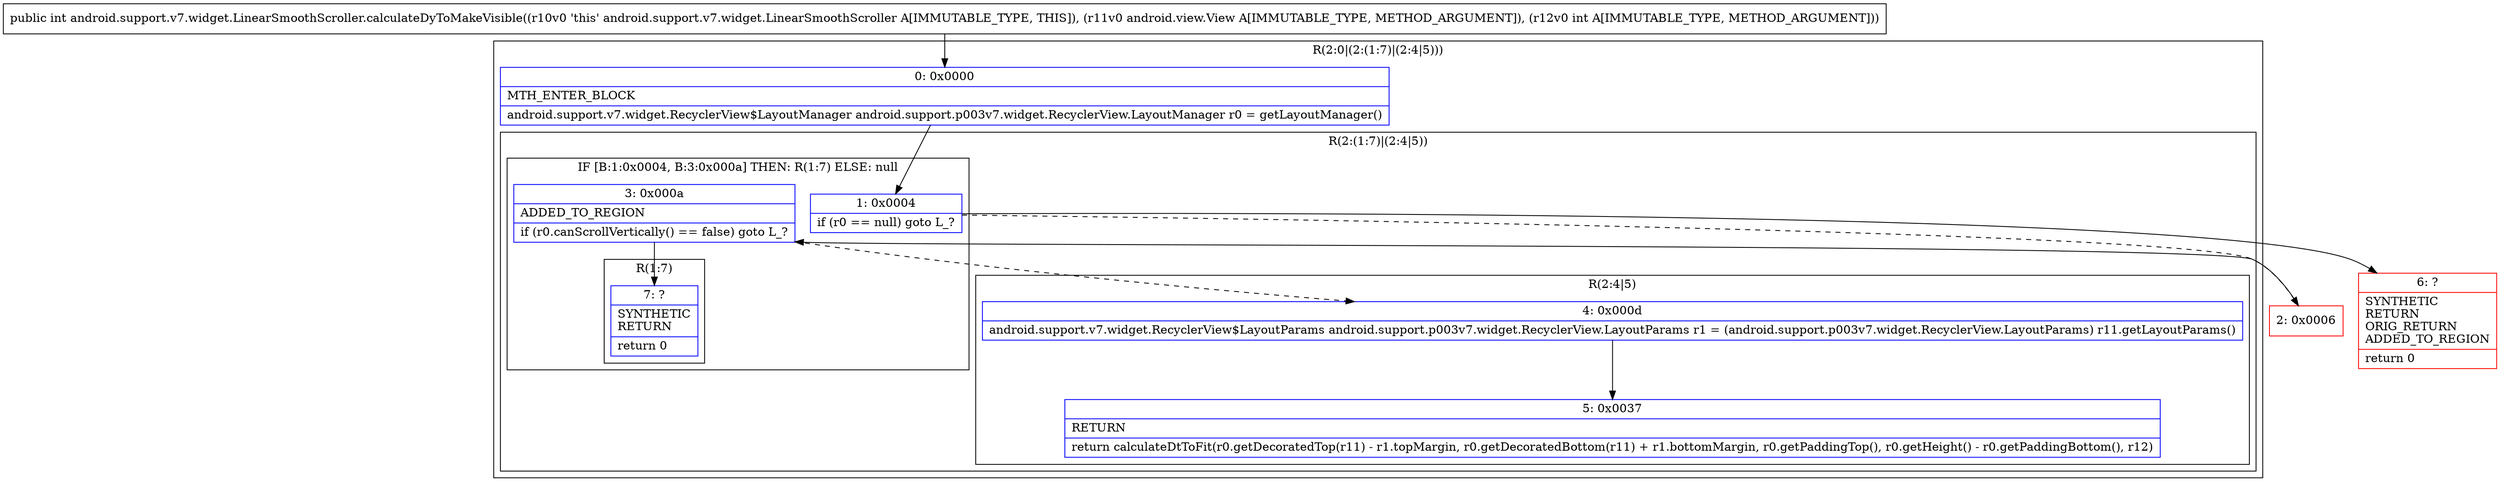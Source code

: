 digraph "CFG forandroid.support.v7.widget.LinearSmoothScroller.calculateDyToMakeVisible(Landroid\/view\/View;I)I" {
subgraph cluster_Region_1353001409 {
label = "R(2:0|(2:(1:7)|(2:4|5)))";
node [shape=record,color=blue];
Node_0 [shape=record,label="{0\:\ 0x0000|MTH_ENTER_BLOCK\l|android.support.v7.widget.RecyclerView$LayoutManager android.support.p003v7.widget.RecyclerView.LayoutManager r0 = getLayoutManager()\l}"];
subgraph cluster_Region_441638728 {
label = "R(2:(1:7)|(2:4|5))";
node [shape=record,color=blue];
subgraph cluster_IfRegion_2022980242 {
label = "IF [B:1:0x0004, B:3:0x000a] THEN: R(1:7) ELSE: null";
node [shape=record,color=blue];
Node_1 [shape=record,label="{1\:\ 0x0004|if (r0 == null) goto L_?\l}"];
Node_3 [shape=record,label="{3\:\ 0x000a|ADDED_TO_REGION\l|if (r0.canScrollVertically() == false) goto L_?\l}"];
subgraph cluster_Region_1169395607 {
label = "R(1:7)";
node [shape=record,color=blue];
Node_7 [shape=record,label="{7\:\ ?|SYNTHETIC\lRETURN\l|return 0\l}"];
}
}
subgraph cluster_Region_2085265033 {
label = "R(2:4|5)";
node [shape=record,color=blue];
Node_4 [shape=record,label="{4\:\ 0x000d|android.support.v7.widget.RecyclerView$LayoutParams android.support.p003v7.widget.RecyclerView.LayoutParams r1 = (android.support.p003v7.widget.RecyclerView.LayoutParams) r11.getLayoutParams()\l}"];
Node_5 [shape=record,label="{5\:\ 0x0037|RETURN\l|return calculateDtToFit(r0.getDecoratedTop(r11) \- r1.topMargin, r0.getDecoratedBottom(r11) + r1.bottomMargin, r0.getPaddingTop(), r0.getHeight() \- r0.getPaddingBottom(), r12)\l}"];
}
}
}
Node_2 [shape=record,color=red,label="{2\:\ 0x0006}"];
Node_6 [shape=record,color=red,label="{6\:\ ?|SYNTHETIC\lRETURN\lORIG_RETURN\lADDED_TO_REGION\l|return 0\l}"];
MethodNode[shape=record,label="{public int android.support.v7.widget.LinearSmoothScroller.calculateDyToMakeVisible((r10v0 'this' android.support.v7.widget.LinearSmoothScroller A[IMMUTABLE_TYPE, THIS]), (r11v0 android.view.View A[IMMUTABLE_TYPE, METHOD_ARGUMENT]), (r12v0 int A[IMMUTABLE_TYPE, METHOD_ARGUMENT])) }"];
MethodNode -> Node_0;
Node_0 -> Node_1;
Node_1 -> Node_2[style=dashed];
Node_1 -> Node_6;
Node_3 -> Node_4[style=dashed];
Node_3 -> Node_7;
Node_4 -> Node_5;
Node_2 -> Node_3;
}

